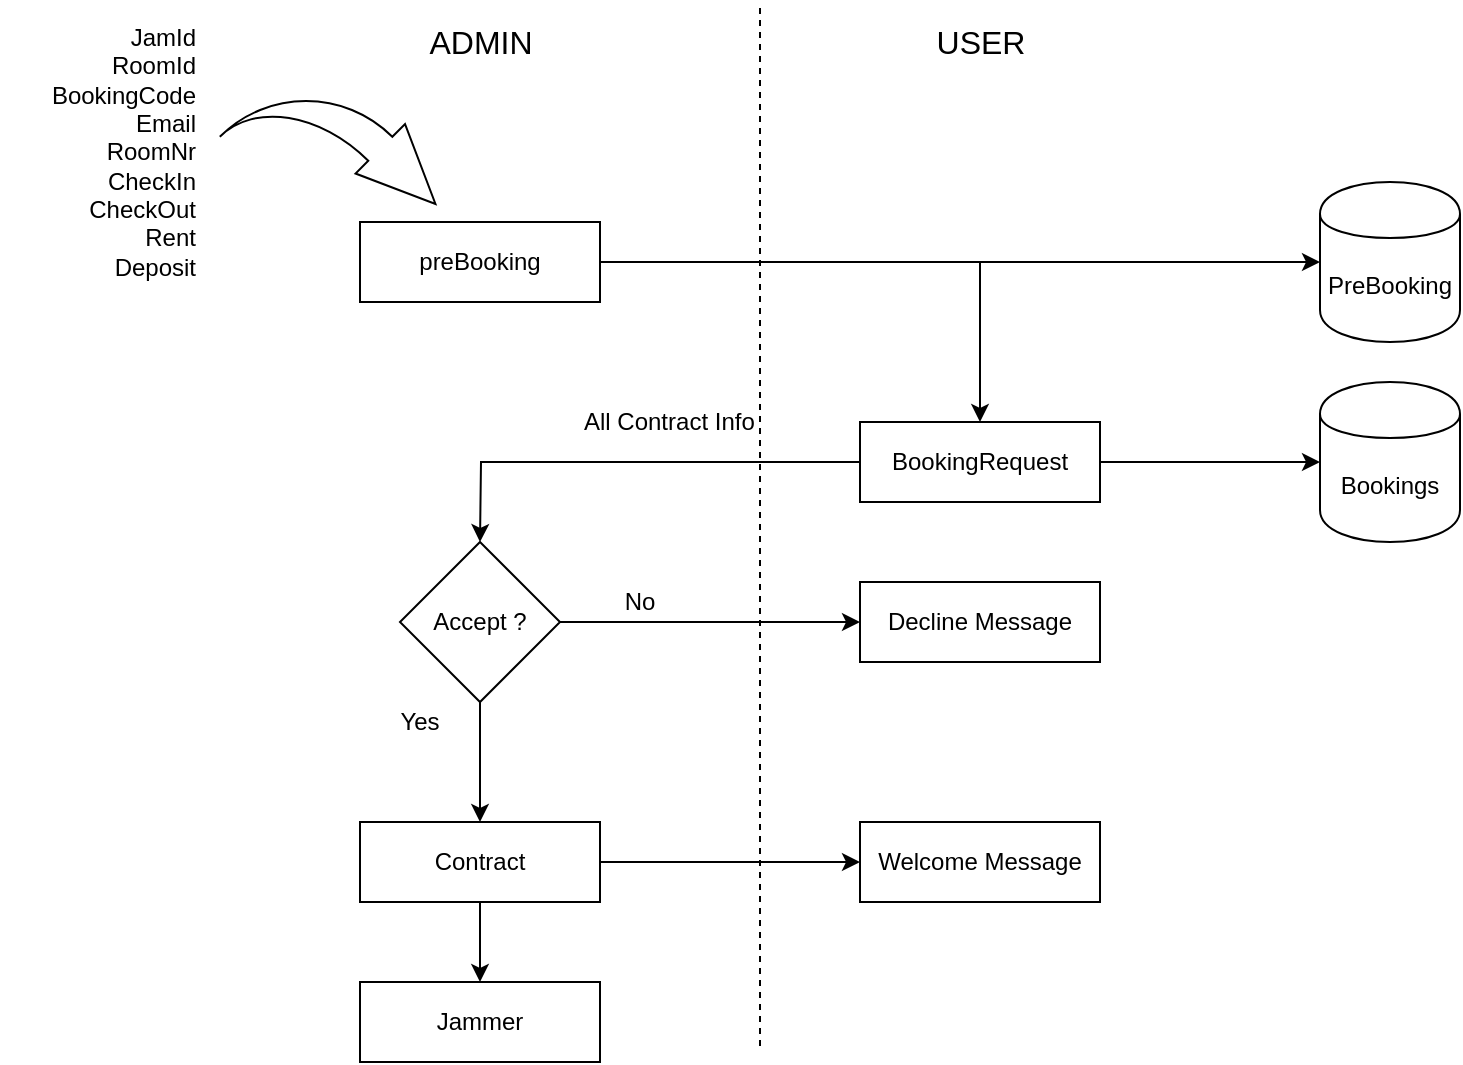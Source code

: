 <mxfile version="12.7.9" type="device"><diagram id="iHcVfnTCA8VrsKTOOxcE" name="Booking"><mxGraphModel dx="946" dy="591" grid="1" gridSize="10" guides="1" tooltips="1" connect="1" arrows="1" fold="1" page="1" pageScale="1" pageWidth="827" pageHeight="1169" math="0" shadow="0"><root><mxCell id="0"/><mxCell id="1" parent="0"/><mxCell id="KKHwPHt6t1tNLolLNUrQ-13" style="edgeStyle=orthogonalEdgeStyle;rounded=0;orthogonalLoop=1;jettySize=auto;html=1;entryX=0.5;entryY=0;entryDx=0;entryDy=0;" edge="1" parent="1" source="KKHwPHt6t1tNLolLNUrQ-2" target="KKHwPHt6t1tNLolLNUrQ-12"><mxGeometry relative="1" as="geometry"/></mxCell><mxCell id="KKHwPHt6t1tNLolLNUrQ-33" style="edgeStyle=orthogonalEdgeStyle;rounded=0;orthogonalLoop=1;jettySize=auto;html=1;entryX=0;entryY=0.5;entryDx=0;entryDy=0;" edge="1" parent="1" source="KKHwPHt6t1tNLolLNUrQ-2" target="KKHwPHt6t1tNLolLNUrQ-32"><mxGeometry relative="1" as="geometry"/></mxCell><mxCell id="KKHwPHt6t1tNLolLNUrQ-2" value="preBooking" style="rounded=0;whiteSpace=wrap;html=1;" vertex="1" parent="1"><mxGeometry x="240" y="120" width="120" height="40" as="geometry"/></mxCell><mxCell id="KKHwPHt6t1tNLolLNUrQ-3" value="" style="html=1;shadow=0;dashed=0;align=center;verticalAlign=middle;shape=mxgraph.arrows2.jumpInArrow;dy=8.5;dx=39;arrowHead=35;rotation=45;" vertex="1" parent="1"><mxGeometry x="180" y="53" width="100" height="70" as="geometry"/></mxCell><mxCell id="KKHwPHt6t1tNLolLNUrQ-18" style="edgeStyle=orthogonalEdgeStyle;rounded=0;orthogonalLoop=1;jettySize=auto;html=1;entryX=0.5;entryY=0;entryDx=0;entryDy=0;" edge="1" parent="1" source="KKHwPHt6t1tNLolLNUrQ-12"><mxGeometry relative="1" as="geometry"><mxPoint x="300" y="280" as="targetPoint"/></mxGeometry></mxCell><mxCell id="KKHwPHt6t1tNLolLNUrQ-35" style="edgeStyle=orthogonalEdgeStyle;rounded=0;orthogonalLoop=1;jettySize=auto;html=1;entryX=0;entryY=0.5;entryDx=0;entryDy=0;" edge="1" parent="1" source="KKHwPHt6t1tNLolLNUrQ-12" target="KKHwPHt6t1tNLolLNUrQ-34"><mxGeometry relative="1" as="geometry"/></mxCell><mxCell id="KKHwPHt6t1tNLolLNUrQ-12" value="BookingRequest" style="rounded=0;whiteSpace=wrap;html=1;" vertex="1" parent="1"><mxGeometry x="490" y="220" width="120" height="40" as="geometry"/></mxCell><mxCell id="KKHwPHt6t1tNLolLNUrQ-14" value="&lt;span style=&quot;font-size: 16px&quot;&gt;ADMIN&lt;/span&gt;" style="text;html=1;align=center;verticalAlign=middle;resizable=0;points=[];autosize=1;" vertex="1" parent="1"><mxGeometry x="265" y="20" width="70" height="20" as="geometry"/></mxCell><mxCell id="KKHwPHt6t1tNLolLNUrQ-15" value="&lt;span style=&quot;font-size: 16px&quot;&gt;USER&lt;/span&gt;" style="text;html=1;align=center;verticalAlign=middle;resizable=0;points=[];autosize=1;" vertex="1" parent="1"><mxGeometry x="520" y="20" width="60" height="20" as="geometry"/></mxCell><mxCell id="KKHwPHt6t1tNLolLNUrQ-16" value="" style="endArrow=none;dashed=1;html=1;" edge="1" parent="1"><mxGeometry width="50" height="50" relative="1" as="geometry"><mxPoint x="440" y="532" as="sourcePoint"/><mxPoint x="440" y="10" as="targetPoint"/></mxGeometry></mxCell><mxCell id="KKHwPHt6t1tNLolLNUrQ-24" style="edgeStyle=orthogonalEdgeStyle;rounded=0;orthogonalLoop=1;jettySize=auto;html=1;entryX=0;entryY=0.5;entryDx=0;entryDy=0;" edge="1" parent="1" source="KKHwPHt6t1tNLolLNUrQ-19" target="KKHwPHt6t1tNLolLNUrQ-25"><mxGeometry relative="1" as="geometry"><mxPoint x="400" y="320" as="targetPoint"/></mxGeometry></mxCell><mxCell id="KKHwPHt6t1tNLolLNUrQ-30" style="edgeStyle=orthogonalEdgeStyle;rounded=0;orthogonalLoop=1;jettySize=auto;html=1;entryX=0.5;entryY=0;entryDx=0;entryDy=0;" edge="1" parent="1" source="KKHwPHt6t1tNLolLNUrQ-19" target="KKHwPHt6t1tNLolLNUrQ-28"><mxGeometry relative="1" as="geometry"/></mxCell><mxCell id="KKHwPHt6t1tNLolLNUrQ-19" value="Accept ?" style="rhombus;whiteSpace=wrap;html=1;" vertex="1" parent="1"><mxGeometry x="260" y="280" width="80" height="80" as="geometry"/></mxCell><mxCell id="KKHwPHt6t1tNLolLNUrQ-20" value="JamId&lt;br&gt;RoomId&lt;br&gt;BookingCode&lt;br&gt;Email&lt;br&gt;RoomNr&lt;br&gt;CheckIn&lt;br&gt;CheckOut&lt;br&gt;Rent&lt;br&gt;Deposit" style="text;html=1;strokeColor=none;fillColor=none;align=right;verticalAlign=middle;whiteSpace=wrap;rounded=0;" vertex="1" parent="1"><mxGeometry x="60" y="20" width="100" height="130" as="geometry"/></mxCell><mxCell id="KKHwPHt6t1tNLolLNUrQ-22" value="All Contract Info" style="text;html=1;strokeColor=none;fillColor=none;align=left;verticalAlign=middle;whiteSpace=wrap;rounded=0;" vertex="1" parent="1"><mxGeometry x="350" y="200" width="100" height="40" as="geometry"/></mxCell><mxCell id="KKHwPHt6t1tNLolLNUrQ-25" value="Decline Message" style="rounded=0;whiteSpace=wrap;html=1;" vertex="1" parent="1"><mxGeometry x="490" y="300" width="120" height="40" as="geometry"/></mxCell><mxCell id="KKHwPHt6t1tNLolLNUrQ-26" value="No" style="text;html=1;strokeColor=none;fillColor=none;align=center;verticalAlign=middle;whiteSpace=wrap;rounded=0;" vertex="1" parent="1"><mxGeometry x="360" y="300" width="40" height="20" as="geometry"/></mxCell><mxCell id="KKHwPHt6t1tNLolLNUrQ-27" value="Yes" style="text;html=1;strokeColor=none;fillColor=none;align=center;verticalAlign=middle;whiteSpace=wrap;rounded=0;" vertex="1" parent="1"><mxGeometry x="250" y="360" width="40" height="20" as="geometry"/></mxCell><mxCell id="KKHwPHt6t1tNLolLNUrQ-31" style="edgeStyle=orthogonalEdgeStyle;rounded=0;orthogonalLoop=1;jettySize=auto;html=1;entryX=0;entryY=0.5;entryDx=0;entryDy=0;" edge="1" parent="1" source="KKHwPHt6t1tNLolLNUrQ-28" target="KKHwPHt6t1tNLolLNUrQ-29"><mxGeometry relative="1" as="geometry"/></mxCell><mxCell id="KKHwPHt6t1tNLolLNUrQ-37" style="edgeStyle=orthogonalEdgeStyle;rounded=0;orthogonalLoop=1;jettySize=auto;html=1;entryX=0.5;entryY=0;entryDx=0;entryDy=0;" edge="1" parent="1" source="KKHwPHt6t1tNLolLNUrQ-28" target="KKHwPHt6t1tNLolLNUrQ-36"><mxGeometry relative="1" as="geometry"/></mxCell><mxCell id="KKHwPHt6t1tNLolLNUrQ-28" value="Contract" style="rounded=0;whiteSpace=wrap;html=1;" vertex="1" parent="1"><mxGeometry x="240" y="420" width="120" height="40" as="geometry"/></mxCell><mxCell id="KKHwPHt6t1tNLolLNUrQ-29" value="Welcome Message" style="rounded=0;whiteSpace=wrap;html=1;" vertex="1" parent="1"><mxGeometry x="490" y="420" width="120" height="40" as="geometry"/></mxCell><mxCell id="KKHwPHt6t1tNLolLNUrQ-32" value="PreBooking" style="shape=cylinder;whiteSpace=wrap;html=1;boundedLbl=1;backgroundOutline=1;align=center;" vertex="1" parent="1"><mxGeometry x="720" y="100" width="70" height="80" as="geometry"/></mxCell><mxCell id="KKHwPHt6t1tNLolLNUrQ-34" value="Bookings" style="shape=cylinder;whiteSpace=wrap;html=1;boundedLbl=1;backgroundOutline=1;align=center;" vertex="1" parent="1"><mxGeometry x="720" y="200" width="70" height="80" as="geometry"/></mxCell><mxCell id="KKHwPHt6t1tNLolLNUrQ-36" value="Jammer" style="rounded=0;whiteSpace=wrap;html=1;" vertex="1" parent="1"><mxGeometry x="240" y="500" width="120" height="40" as="geometry"/></mxCell></root></mxGraphModel></diagram></mxfile>